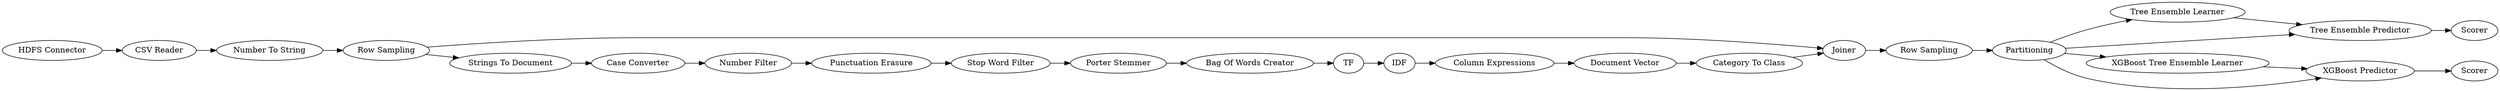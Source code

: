 digraph {
	4 -> 5
	8 -> 9
	23 -> 24
	12 -> 14
	21 -> 22
	19 -> 21
	27 -> 28
	23 -> 28
	2 -> 4
	6 -> 8
	22 -> 23
	18 -> 19
	14 -> 15
	17 -> 18
	1 -> 2
	11 -> 12
	25 -> 26
	10 -> 11
	15 -> 16
	5 -> 21
	24 -> 25
	23 -> 27
	23 -> 25
	5 -> 6
	9 -> 10
	16 -> 17
	28 -> 29
	27 [label="XGBoost Tree Ensemble Learner"]
	9 [label="Number Filter"]
	21 [label=Joiner]
	18 [label="Document Vector"]
	26 [label=Scorer]
	8 [label="Case Converter"]
	17 [label="Column Expressions"]
	19 [label="Category To Class"]
	24 [label="Tree Ensemble Learner"]
	6 [label="Strings To Document"]
	15 [label=TF]
	25 [label="Tree Ensemble Predictor"]
	12 [label="Porter Stemmer"]
	10 [label="Punctuation Erasure"]
	16 [label=IDF]
	1 [label="HDFS Connector"]
	22 [label="Row Sampling"]
	28 [label="XGBoost Predictor"]
	11 [label="Stop Word Filter"]
	4 [label="Number To String"]
	23 [label=Partitioning]
	14 [label="Bag Of Words Creator"]
	5 [label="Row Sampling"]
	29 [label=Scorer]
	2 [label="CSV Reader"]
	rankdir=LR
}

